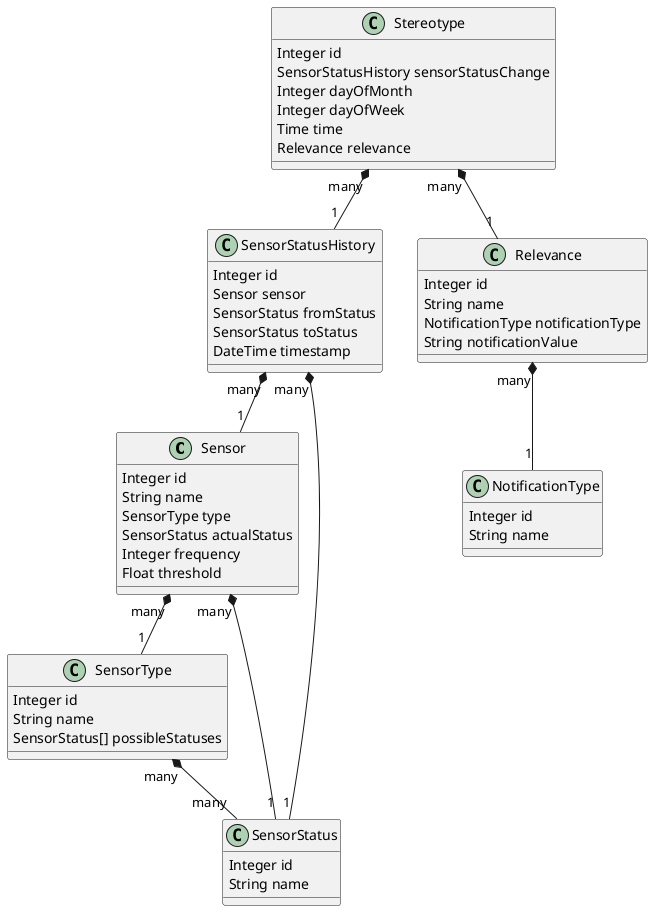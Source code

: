 @startuml
class Sensor {
    Integer id
    String name
    SensorType type
    SensorStatus actualStatus
    Integer frequency
    Float threshold
}

class SensorType {
    Integer id
    String name
    SensorStatus[] possibleStatuses
}

class SensorStatus {
    Integer id
    String name
}

class SensorStatusHistory {
    Integer id
    Sensor sensor
    SensorStatus fromStatus
    SensorStatus toStatus
    DateTime timestamp
}

class Stereotype {
    Integer id
    SensorStatusHistory sensorStatusChange
    Integer dayOfMonth
    Integer dayOfWeek
    Time time
    Relevance relevance
}

class Relevance {
    Integer id
    String name
    NotificationType notificationType
    String notificationValue
}

class NotificationType {
    Integer id
    String name
}

Sensor "many" *-- "1" SensorType
Sensor "many" *-- "1" SensorStatus
SensorType "many" *-- "many" SensorStatus
SensorStatusHistory "many" *-- "1" Sensor
SensorStatusHistory "many" *-- "1" SensorStatus
Stereotype "many" *-- "1" SensorStatusHistory
Stereotype "many" *-- "1" Relevance
Relevance "many" *-- "1" NotificationType
@enduml